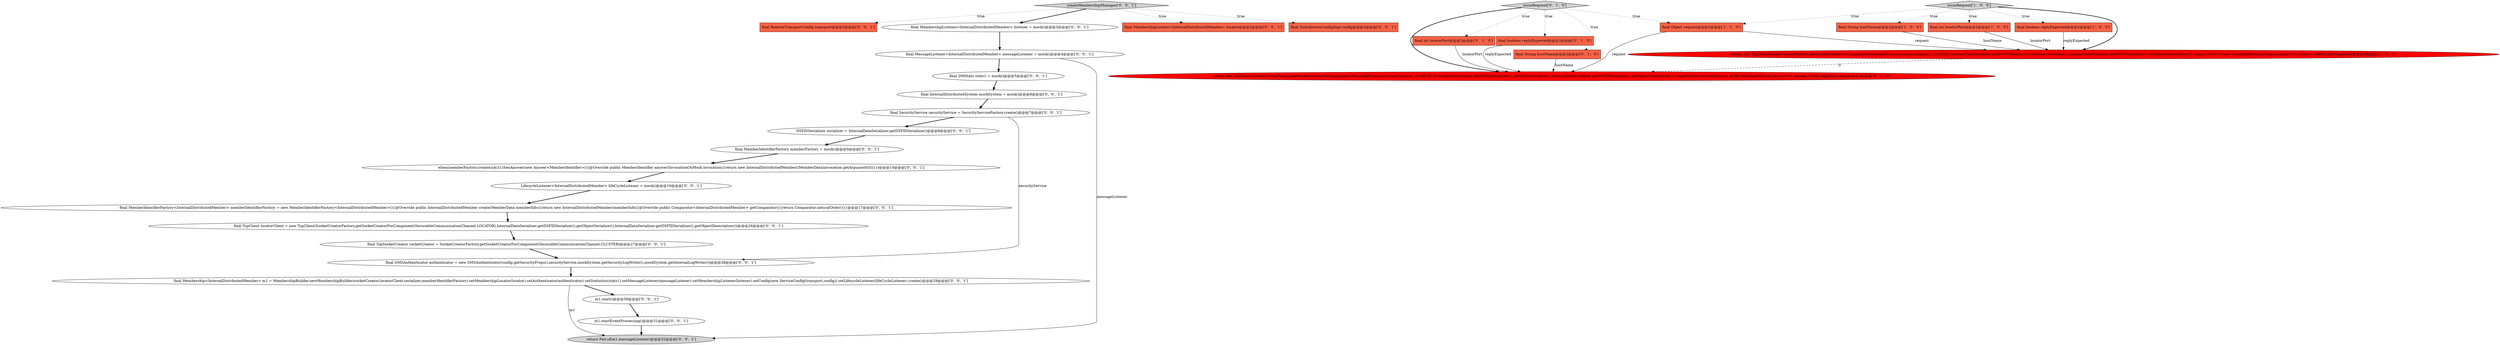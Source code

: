 digraph {
29 [style = filled, label = "createMembershipManager['0', '0', '1']", fillcolor = lightgray, shape = diamond image = "AAA0AAABBB3BBB"];
11 [style = filled, label = "final RemoteTransportConfig transport@@@2@@@['0', '0', '1']", fillcolor = tomato, shape = box image = "AAA0AAABBB3BBB"];
18 [style = filled, label = "final DMStats stats1 = mock()@@@5@@@['0', '0', '1']", fillcolor = white, shape = ellipse image = "AAA0AAABBB3BBB"];
1 [style = filled, label = "final String hostName@@@2@@@['1', '0', '0']", fillcolor = tomato, shape = box image = "AAA0AAABBB1BBB"];
7 [style = filled, label = "return new TcpClient(SocketCreatorFactory.getSocketCreatorForComponent(SecurableCommunicationChannel.LOCATOR),InternalDataSerializer.getDSFIDSerializer().getObjectSerializer(),InternalDataSerializer.getDSFIDSerializer().getObjectDeserializer()).requestToServer(InetAddress.getByName(hostName),locatorPort,request,10000,replyExpected)@@@3@@@['0', '1', '0']", fillcolor = red, shape = ellipse image = "AAA1AAABBB2BBB"];
3 [style = filled, label = "final int locatorPort@@@2@@@['1', '0', '0']", fillcolor = tomato, shape = box image = "AAA0AAABBB1BBB"];
20 [style = filled, label = "final MessageListener<InternalDistributedMember> messageListener = mock()@@@4@@@['0', '0', '1']", fillcolor = white, shape = ellipse image = "AAA0AAABBB3BBB"];
17 [style = filled, label = "final MembershipListener<InternalDistributedMember> listener = mock()@@@3@@@['0', '0', '1']", fillcolor = white, shape = ellipse image = "AAA0AAABBB3BBB"];
30 [style = filled, label = "final MemberIdentifierFactory<InternalDistributedMember> memberIdentifierFactory = new MemberIdentifierFactory<InternalDistributedMember>(){@Override public InternalDistributedMember create(MemberData memberInfo){return new InternalDistributedMember(memberInfo)}@Override public Comparator<InternalDistributedMember> getComparator(){return Comparator.naturalOrder()}}@@@17@@@['0', '0', '1']", fillcolor = white, shape = ellipse image = "AAA0AAABBB3BBB"];
23 [style = filled, label = "when(memberFactory.create(isA())).thenAnswer(new Answer<MemberIdentifier>(){@Override public MemberIdentifier answer(InvocationOnMock invocation){return new InternalDistributedMember((MemberData)invocation.getArgument(0))}})@@@10@@@['0', '0', '1']", fillcolor = white, shape = ellipse image = "AAA0AAABBB3BBB"];
6 [style = filled, label = "final int locatorPort@@@2@@@['0', '1', '0']", fillcolor = tomato, shape = box image = "AAA0AAABBB2BBB"];
0 [style = filled, label = "issueRequest['1', '0', '0']", fillcolor = lightgray, shape = diamond image = "AAA0AAABBB1BBB"];
8 [style = filled, label = "final boolean replyExpected@@@2@@@['0', '1', '0']", fillcolor = tomato, shape = box image = "AAA0AAABBB2BBB"];
9 [style = filled, label = "final String hostName@@@2@@@['0', '1', '0']", fillcolor = tomato, shape = box image = "AAA0AAABBB2BBB"];
19 [style = filled, label = "final TcpSocketCreator socketCreator = SocketCreatorFactory.getSocketCreatorForComponent(SecurableCommunicationChannel.CLUSTER)@@@27@@@['0', '0', '1']", fillcolor = white, shape = ellipse image = "AAA0AAABBB3BBB"];
14 [style = filled, label = "DSFIDSerializer serializer = InternalDataSerializer.getDSFIDSerializer()@@@8@@@['0', '0', '1']", fillcolor = white, shape = ellipse image = "AAA0AAABBB3BBB"];
28 [style = filled, label = "final MemberIdentifierFactory memberFactory = mock()@@@9@@@['0', '0', '1']", fillcolor = white, shape = ellipse image = "AAA0AAABBB3BBB"];
16 [style = filled, label = "return Pair.of(m1,messageListener)@@@32@@@['0', '0', '1']", fillcolor = lightgray, shape = ellipse image = "AAA0AAABBB3BBB"];
2 [style = filled, label = "final boolean replyExpected@@@2@@@['1', '0', '0']", fillcolor = tomato, shape = box image = "AAA0AAABBB1BBB"];
21 [style = filled, label = "final TcpClient locatorClient = new TcpClient(SocketCreatorFactory.getSocketCreatorForComponent(SecurableCommunicationChannel.LOCATOR),InternalDataSerializer.getDSFIDSerializer().getObjectSerializer(),InternalDataSerializer.getDSFIDSerializer().getObjectDeserializer())@@@26@@@['0', '0', '1']", fillcolor = white, shape = ellipse image = "AAA0AAABBB3BBB"];
26 [style = filled, label = "m1.startEventProcessing()@@@31@@@['0', '0', '1']", fillcolor = white, shape = ellipse image = "AAA0AAABBB3BBB"];
10 [style = filled, label = "issueRequest['0', '1', '0']", fillcolor = lightgray, shape = diamond image = "AAA0AAABBB2BBB"];
31 [style = filled, label = "final GMSAuthenticator authenticator = new GMSAuthenticator(config.getSecurityProps(),securityService,mockSystem.getSecurityLogWriter(),mockSystem.getInternalLogWriter())@@@28@@@['0', '0', '1']", fillcolor = white, shape = ellipse image = "AAA0AAABBB3BBB"];
24 [style = filled, label = "final Membership<InternalDistributedMember> m1 = MembershipBuilder.newMembershipBuilder(socketCreator,locatorClient,serializer,memberIdentifierFactory).setMembershipLocator(locator).setAuthenticator(authenticator).setStatistics(stats1).setMessageListener(messageListener).setMembershipListener(listener).setConfig(new ServiceConfig(transport,config)).setLifecycleListener(lifeCycleListener).create()@@@29@@@['0', '0', '1']", fillcolor = white, shape = ellipse image = "AAA0AAABBB3BBB"];
13 [style = filled, label = "LifecycleListener<InternalDistributedMember> lifeCycleListener = mock()@@@16@@@['0', '0', '1']", fillcolor = white, shape = ellipse image = "AAA0AAABBB3BBB"];
4 [style = filled, label = "final Object request@@@2@@@['1', '1', '0']", fillcolor = tomato, shape = box image = "AAA0AAABBB1BBB"];
12 [style = filled, label = "final InternalDistributedSystem mockSystem = mock()@@@6@@@['0', '0', '1']", fillcolor = white, shape = ellipse image = "AAA0AAABBB3BBB"];
27 [style = filled, label = "final SecurityService securityService = SecurityServiceFactory.create()@@@7@@@['0', '0', '1']", fillcolor = white, shape = ellipse image = "AAA0AAABBB3BBB"];
25 [style = filled, label = "final MembershipLocator<InternalDistributedMember> locator@@@2@@@['0', '0', '1']", fillcolor = tomato, shape = box image = "AAA0AAABBB3BBB"];
5 [style = filled, label = "return new TcpClient(SocketCreatorFactory.getSocketCreatorForComponent(SecurableCommunicationChannel.LOCATOR),InternalDataSerializer.getDSFIDSerializer().getObjectSerializer(),InternalDataSerializer.getDSFIDSerializer().getObjectDeserializer()).requestToServer(new HostAndPort(hostName,locatorPort),request,10000,replyExpected)@@@3@@@['1', '0', '0']", fillcolor = red, shape = ellipse image = "AAA1AAABBB1BBB"];
22 [style = filled, label = "m1.start()@@@30@@@['0', '0', '1']", fillcolor = white, shape = ellipse image = "AAA0AAABBB3BBB"];
15 [style = filled, label = "final DistributionConfigImpl config@@@2@@@['0', '0', '1']", fillcolor = tomato, shape = box image = "AAA0AAABBB3BBB"];
22->26 [style = bold, label=""];
10->8 [style = dotted, label="true"];
10->6 [style = dotted, label="true"];
29->17 [style = bold, label=""];
6->7 [style = solid, label="locatorPort"];
27->14 [style = bold, label=""];
21->19 [style = bold, label=""];
20->16 [style = solid, label="messageListener"];
19->31 [style = bold, label=""];
31->24 [style = bold, label=""];
0->4 [style = dotted, label="true"];
27->31 [style = solid, label="securityService"];
9->7 [style = solid, label="hostName"];
18->12 [style = bold, label=""];
3->5 [style = solid, label="locatorPort"];
14->28 [style = bold, label=""];
13->30 [style = bold, label=""];
24->16 [style = solid, label="m1"];
10->9 [style = dotted, label="true"];
29->15 [style = dotted, label="true"];
24->22 [style = bold, label=""];
10->7 [style = bold, label=""];
20->18 [style = bold, label=""];
26->16 [style = bold, label=""];
30->21 [style = bold, label=""];
23->13 [style = bold, label=""];
28->23 [style = bold, label=""];
2->5 [style = solid, label="replyExpected"];
0->1 [style = dotted, label="true"];
4->5 [style = solid, label="request"];
1->5 [style = solid, label="hostName"];
4->7 [style = solid, label="request"];
0->3 [style = dotted, label="true"];
0->2 [style = dotted, label="true"];
8->7 [style = solid, label="replyExpected"];
10->4 [style = dotted, label="true"];
5->7 [style = dashed, label="0"];
12->27 [style = bold, label=""];
0->5 [style = bold, label=""];
29->25 [style = dotted, label="true"];
29->11 [style = dotted, label="true"];
17->20 [style = bold, label=""];
}
